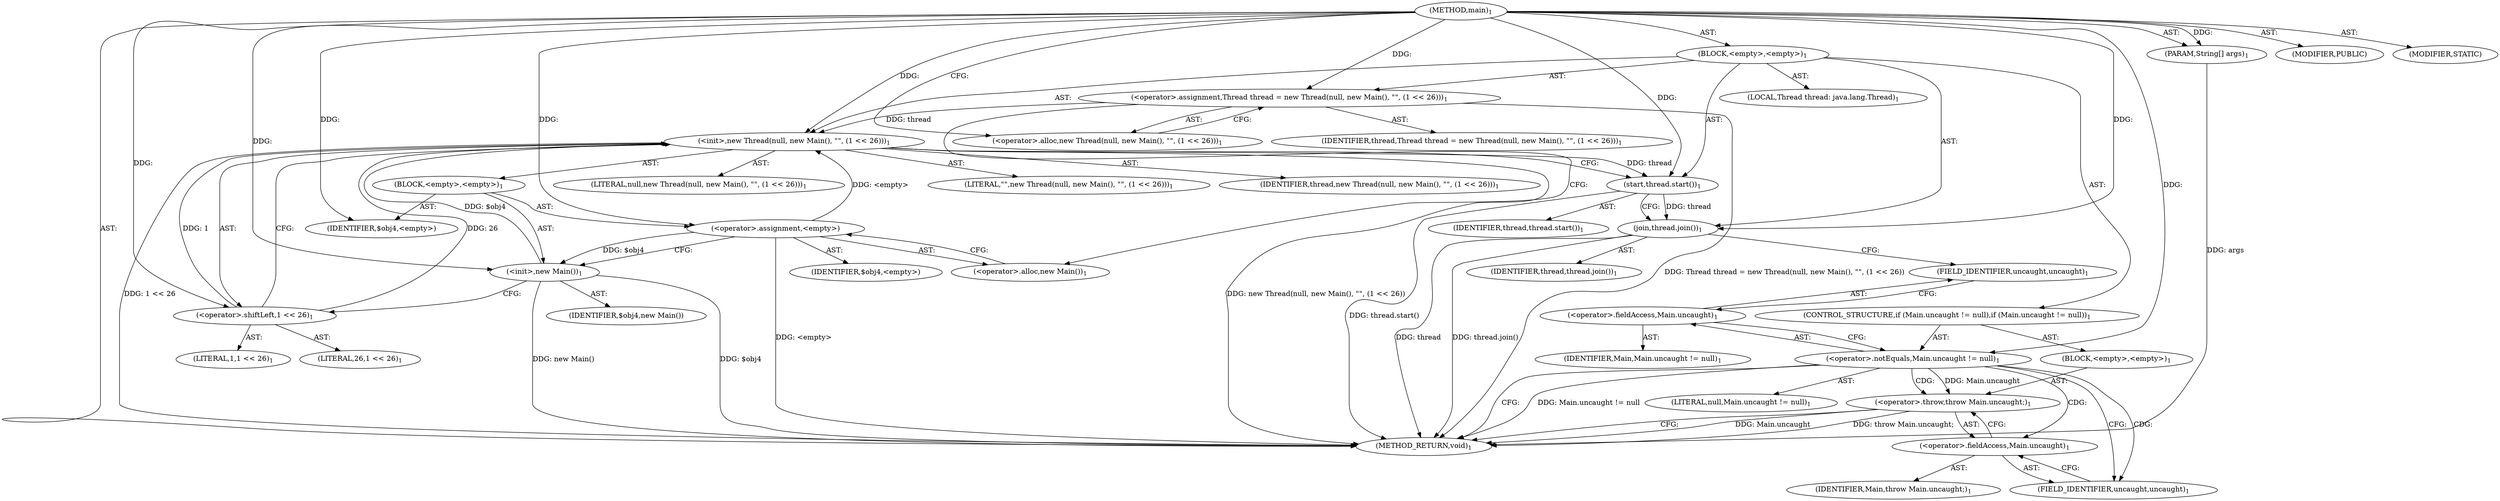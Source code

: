 digraph "main" {  
"144" [label = <(METHOD,main)<SUB>1</SUB>> ]
"145" [label = <(PARAM,String[] args)<SUB>1</SUB>> ]
"146" [label = <(BLOCK,&lt;empty&gt;,&lt;empty&gt;)<SUB>1</SUB>> ]
"7" [label = <(LOCAL,Thread thread: java.lang.Thread)<SUB>1</SUB>> ]
"147" [label = <(&lt;operator&gt;.assignment,Thread thread = new Thread(null, new Main(), &quot;&quot;, (1 &lt;&lt; 26)))<SUB>1</SUB>> ]
"148" [label = <(IDENTIFIER,thread,Thread thread = new Thread(null, new Main(), &quot;&quot;, (1 &lt;&lt; 26)))<SUB>1</SUB>> ]
"149" [label = <(&lt;operator&gt;.alloc,new Thread(null, new Main(), &quot;&quot;, (1 &lt;&lt; 26)))<SUB>1</SUB>> ]
"150" [label = <(&lt;init&gt;,new Thread(null, new Main(), &quot;&quot;, (1 &lt;&lt; 26)))<SUB>1</SUB>> ]
"6" [label = <(IDENTIFIER,thread,new Thread(null, new Main(), &quot;&quot;, (1 &lt;&lt; 26)))<SUB>1</SUB>> ]
"151" [label = <(LITERAL,null,new Thread(null, new Main(), &quot;&quot;, (1 &lt;&lt; 26)))<SUB>1</SUB>> ]
"152" [label = <(BLOCK,&lt;empty&gt;,&lt;empty&gt;)<SUB>1</SUB>> ]
"153" [label = <(&lt;operator&gt;.assignment,&lt;empty&gt;)> ]
"154" [label = <(IDENTIFIER,$obj4,&lt;empty&gt;)> ]
"155" [label = <(&lt;operator&gt;.alloc,new Main())<SUB>1</SUB>> ]
"156" [label = <(&lt;init&gt;,new Main())<SUB>1</SUB>> ]
"157" [label = <(IDENTIFIER,$obj4,new Main())> ]
"158" [label = <(IDENTIFIER,$obj4,&lt;empty&gt;)> ]
"159" [label = <(LITERAL,&quot;&quot;,new Thread(null, new Main(), &quot;&quot;, (1 &lt;&lt; 26)))<SUB>1</SUB>> ]
"160" [label = <(&lt;operator&gt;.shiftLeft,1 &lt;&lt; 26)<SUB>1</SUB>> ]
"161" [label = <(LITERAL,1,1 &lt;&lt; 26)<SUB>1</SUB>> ]
"162" [label = <(LITERAL,26,1 &lt;&lt; 26)<SUB>1</SUB>> ]
"163" [label = <(start,thread.start())<SUB>1</SUB>> ]
"164" [label = <(IDENTIFIER,thread,thread.start())<SUB>1</SUB>> ]
"165" [label = <(join,thread.join())<SUB>1</SUB>> ]
"166" [label = <(IDENTIFIER,thread,thread.join())<SUB>1</SUB>> ]
"167" [label = <(CONTROL_STRUCTURE,if (Main.uncaught != null),if (Main.uncaught != null))<SUB>1</SUB>> ]
"168" [label = <(&lt;operator&gt;.notEquals,Main.uncaught != null)<SUB>1</SUB>> ]
"169" [label = <(&lt;operator&gt;.fieldAccess,Main.uncaught)<SUB>1</SUB>> ]
"170" [label = <(IDENTIFIER,Main,Main.uncaught != null)<SUB>1</SUB>> ]
"171" [label = <(FIELD_IDENTIFIER,uncaught,uncaught)<SUB>1</SUB>> ]
"172" [label = <(LITERAL,null,Main.uncaught != null)<SUB>1</SUB>> ]
"173" [label = <(BLOCK,&lt;empty&gt;,&lt;empty&gt;)<SUB>1</SUB>> ]
"174" [label = <(&lt;operator&gt;.throw,throw Main.uncaught;)<SUB>1</SUB>> ]
"175" [label = <(&lt;operator&gt;.fieldAccess,Main.uncaught)<SUB>1</SUB>> ]
"176" [label = <(IDENTIFIER,Main,throw Main.uncaught;)<SUB>1</SUB>> ]
"177" [label = <(FIELD_IDENTIFIER,uncaught,uncaught)<SUB>1</SUB>> ]
"178" [label = <(MODIFIER,PUBLIC)> ]
"179" [label = <(MODIFIER,STATIC)> ]
"180" [label = <(METHOD_RETURN,void)<SUB>1</SUB>> ]
  "144" -> "145"  [ label = "AST: "] 
  "144" -> "146"  [ label = "AST: "] 
  "144" -> "178"  [ label = "AST: "] 
  "144" -> "179"  [ label = "AST: "] 
  "144" -> "180"  [ label = "AST: "] 
  "146" -> "7"  [ label = "AST: "] 
  "146" -> "147"  [ label = "AST: "] 
  "146" -> "150"  [ label = "AST: "] 
  "146" -> "163"  [ label = "AST: "] 
  "146" -> "165"  [ label = "AST: "] 
  "146" -> "167"  [ label = "AST: "] 
  "147" -> "148"  [ label = "AST: "] 
  "147" -> "149"  [ label = "AST: "] 
  "150" -> "6"  [ label = "AST: "] 
  "150" -> "151"  [ label = "AST: "] 
  "150" -> "152"  [ label = "AST: "] 
  "150" -> "159"  [ label = "AST: "] 
  "150" -> "160"  [ label = "AST: "] 
  "152" -> "153"  [ label = "AST: "] 
  "152" -> "156"  [ label = "AST: "] 
  "152" -> "158"  [ label = "AST: "] 
  "153" -> "154"  [ label = "AST: "] 
  "153" -> "155"  [ label = "AST: "] 
  "156" -> "157"  [ label = "AST: "] 
  "160" -> "161"  [ label = "AST: "] 
  "160" -> "162"  [ label = "AST: "] 
  "163" -> "164"  [ label = "AST: "] 
  "165" -> "166"  [ label = "AST: "] 
  "167" -> "168"  [ label = "AST: "] 
  "167" -> "173"  [ label = "AST: "] 
  "168" -> "169"  [ label = "AST: "] 
  "168" -> "172"  [ label = "AST: "] 
  "169" -> "170"  [ label = "AST: "] 
  "169" -> "171"  [ label = "AST: "] 
  "173" -> "174"  [ label = "AST: "] 
  "174" -> "175"  [ label = "AST: "] 
  "175" -> "176"  [ label = "AST: "] 
  "175" -> "177"  [ label = "AST: "] 
  "147" -> "155"  [ label = "CFG: "] 
  "150" -> "163"  [ label = "CFG: "] 
  "163" -> "165"  [ label = "CFG: "] 
  "165" -> "171"  [ label = "CFG: "] 
  "149" -> "147"  [ label = "CFG: "] 
  "160" -> "150"  [ label = "CFG: "] 
  "168" -> "180"  [ label = "CFG: "] 
  "168" -> "177"  [ label = "CFG: "] 
  "153" -> "156"  [ label = "CFG: "] 
  "156" -> "160"  [ label = "CFG: "] 
  "169" -> "168"  [ label = "CFG: "] 
  "174" -> "180"  [ label = "CFG: "] 
  "155" -> "153"  [ label = "CFG: "] 
  "171" -> "169"  [ label = "CFG: "] 
  "175" -> "174"  [ label = "CFG: "] 
  "177" -> "175"  [ label = "CFG: "] 
  "144" -> "149"  [ label = "CFG: "] 
  "145" -> "180"  [ label = "DDG: args"] 
  "147" -> "180"  [ label = "DDG: Thread thread = new Thread(null, new Main(), &quot;&quot;, (1 &lt;&lt; 26))"] 
  "153" -> "180"  [ label = "DDG: &lt;empty&gt;"] 
  "156" -> "180"  [ label = "DDG: $obj4"] 
  "156" -> "180"  [ label = "DDG: new Main()"] 
  "150" -> "180"  [ label = "DDG: 1 &lt;&lt; 26"] 
  "150" -> "180"  [ label = "DDG: new Thread(null, new Main(), &quot;&quot;, (1 &lt;&lt; 26))"] 
  "163" -> "180"  [ label = "DDG: thread.start()"] 
  "165" -> "180"  [ label = "DDG: thread"] 
  "165" -> "180"  [ label = "DDG: thread.join()"] 
  "168" -> "180"  [ label = "DDG: Main.uncaught != null"] 
  "174" -> "180"  [ label = "DDG: Main.uncaught"] 
  "174" -> "180"  [ label = "DDG: throw Main.uncaught;"] 
  "144" -> "145"  [ label = "DDG: "] 
  "144" -> "147"  [ label = "DDG: "] 
  "147" -> "150"  [ label = "DDG: thread"] 
  "144" -> "150"  [ label = "DDG: "] 
  "153" -> "150"  [ label = "DDG: &lt;empty&gt;"] 
  "156" -> "150"  [ label = "DDG: $obj4"] 
  "160" -> "150"  [ label = "DDG: 1"] 
  "160" -> "150"  [ label = "DDG: 26"] 
  "150" -> "163"  [ label = "DDG: thread"] 
  "144" -> "163"  [ label = "DDG: "] 
  "163" -> "165"  [ label = "DDG: thread"] 
  "144" -> "165"  [ label = "DDG: "] 
  "144" -> "153"  [ label = "DDG: "] 
  "144" -> "158"  [ label = "DDG: "] 
  "144" -> "160"  [ label = "DDG: "] 
  "144" -> "168"  [ label = "DDG: "] 
  "153" -> "156"  [ label = "DDG: $obj4"] 
  "144" -> "156"  [ label = "DDG: "] 
  "168" -> "174"  [ label = "DDG: Main.uncaught"] 
  "168" -> "174"  [ label = "CDG: "] 
  "168" -> "175"  [ label = "CDG: "] 
  "168" -> "177"  [ label = "CDG: "] 
}
